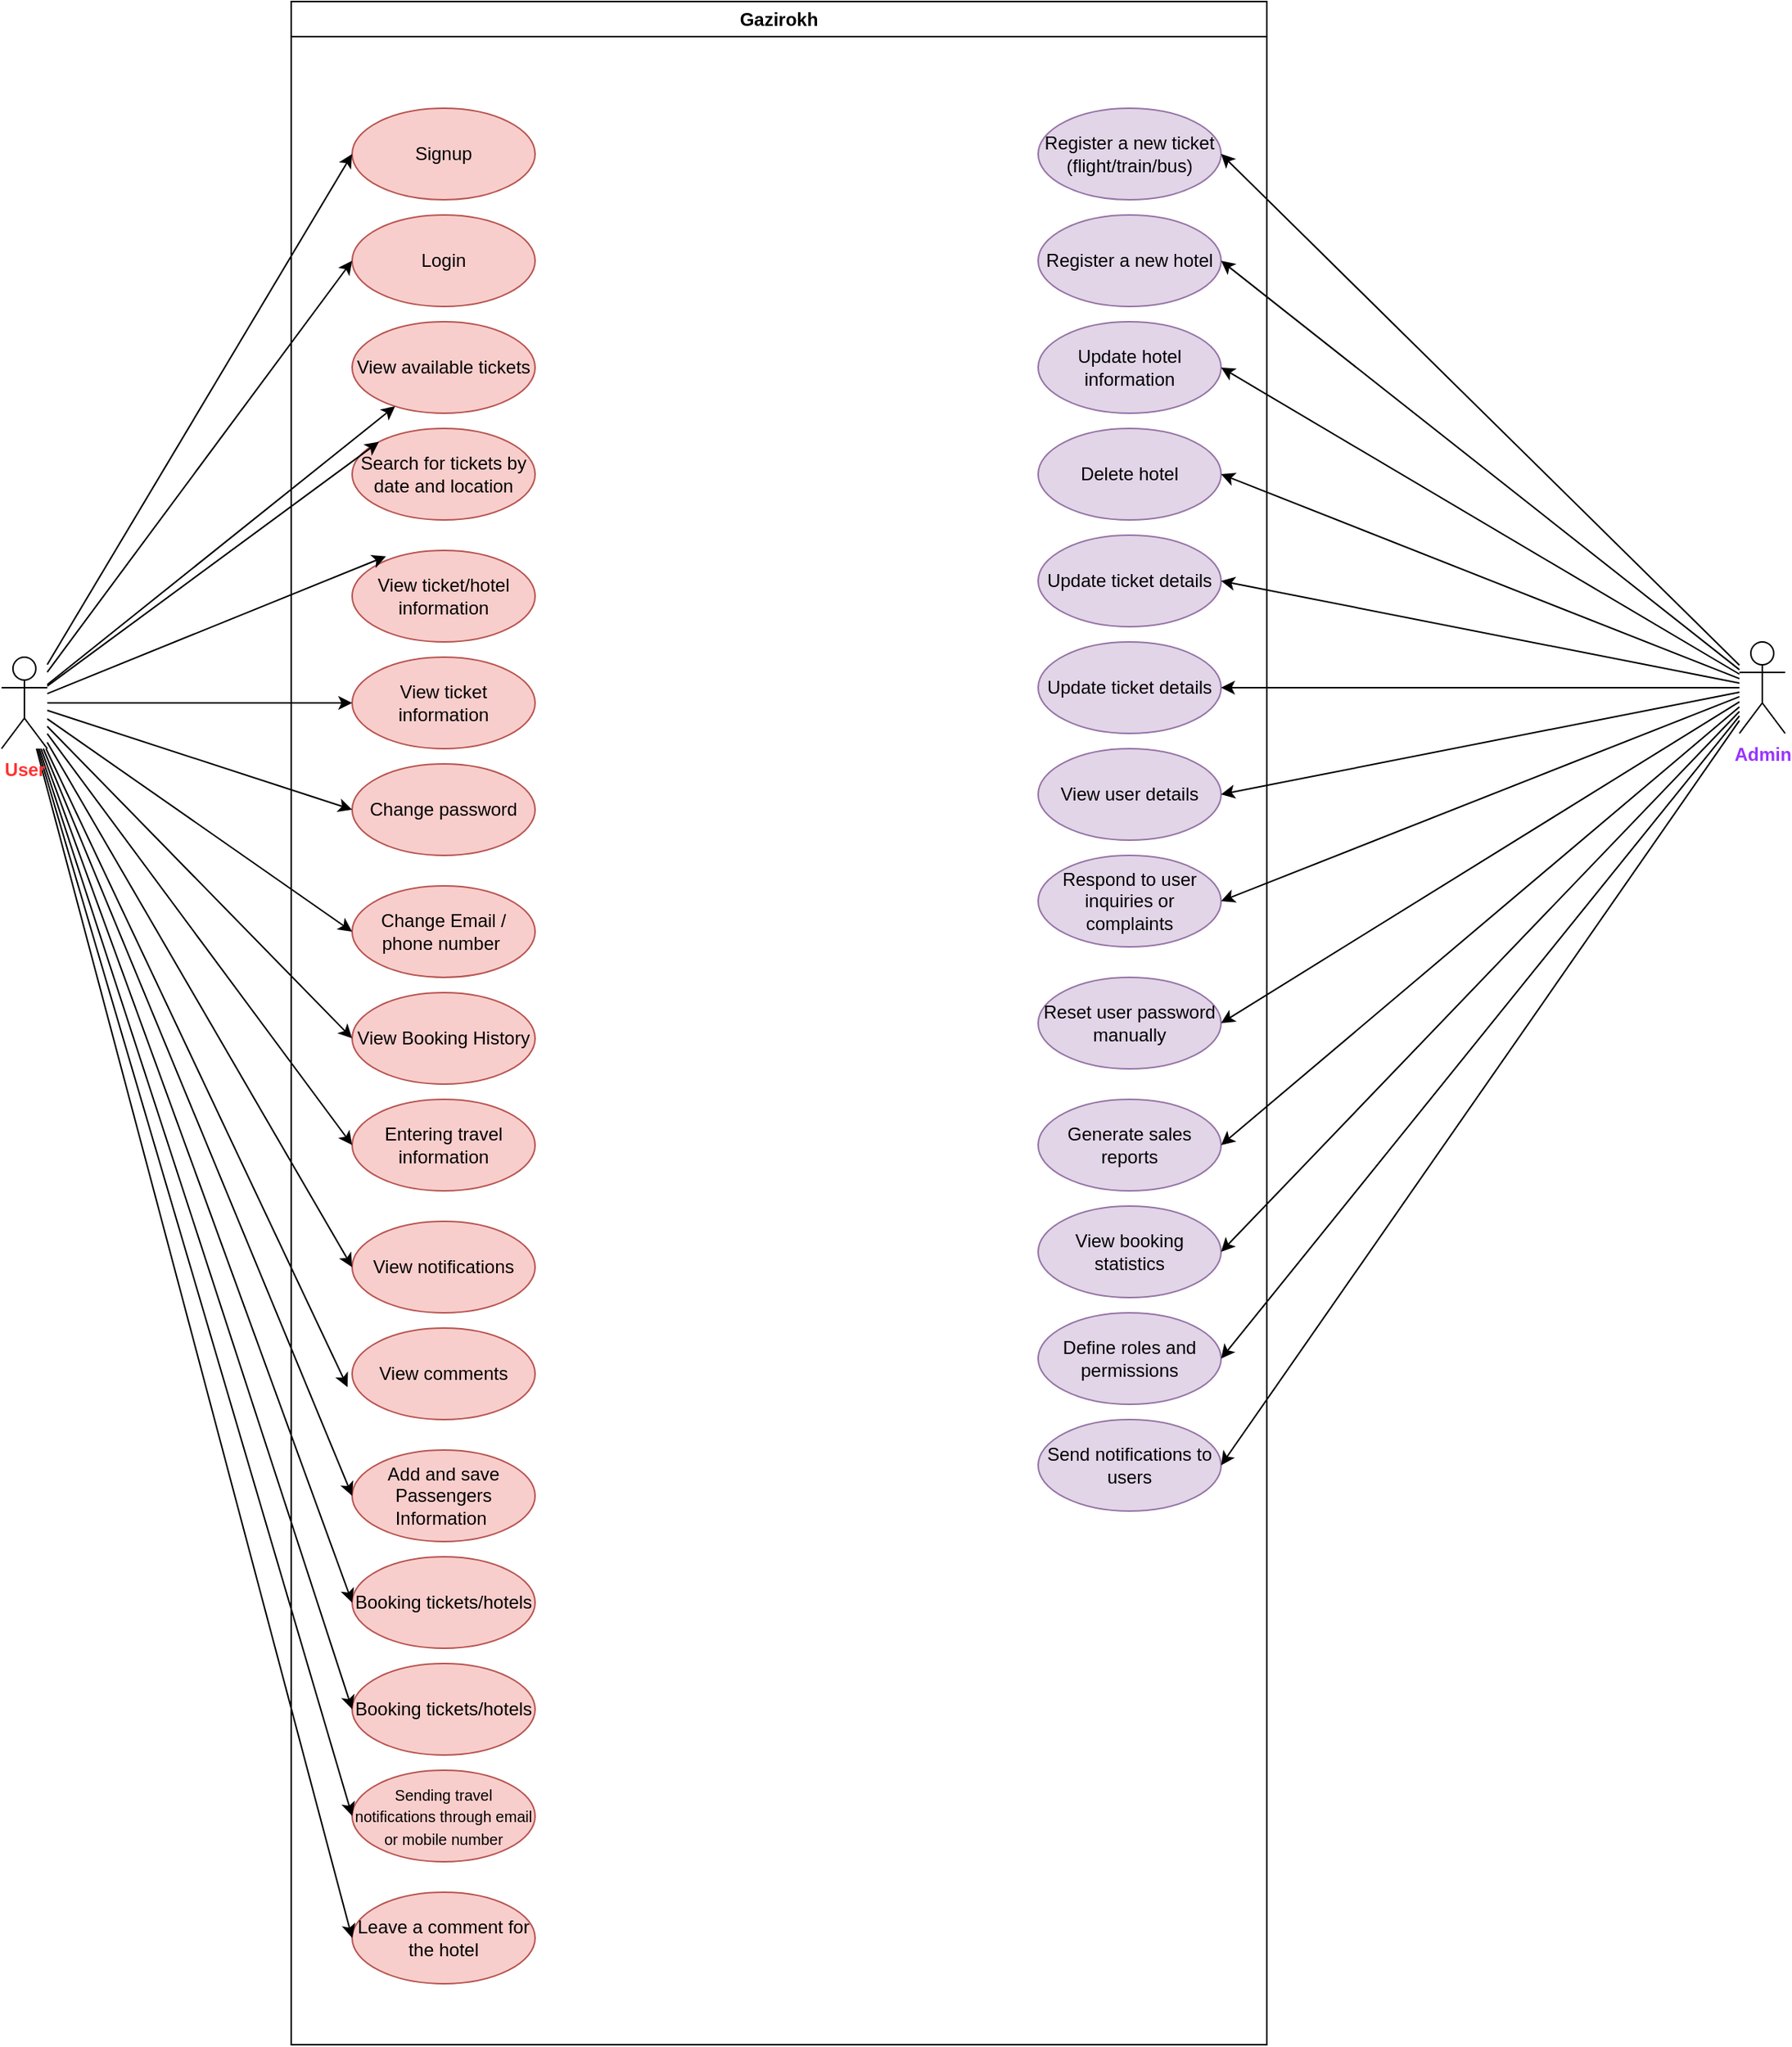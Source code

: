 <mxfile>
    <diagram id="uGr6pqzSf5wmqq4ymq9U" name="Page-1">
        <mxGraphModel dx="434" dy="376" grid="1" gridSize="10" guides="1" tooltips="1" connect="1" arrows="1" fold="1" page="1" pageScale="1" pageWidth="10000" pageHeight="10000" math="0" shadow="0">
            <root>
                <mxCell id="0"/>
                <mxCell id="1" parent="0"/>
                <mxCell id="2" value="Gazirokh" style="swimlane;whiteSpace=wrap;html=1;" parent="1" vertex="1">
                    <mxGeometry x="220" y="60" width="640" height="1340" as="geometry"/>
                </mxCell>
                <mxCell id="4" value="Signup" style="ellipse;whiteSpace=wrap;html=1;fillColor=#f8cecc;strokeColor=#b85450;" parent="2" vertex="1">
                    <mxGeometry x="40" y="70" width="120" height="60" as="geometry"/>
                </mxCell>
                <mxCell id="6" value="Login" style="ellipse;whiteSpace=wrap;html=1;fillColor=#f8cecc;strokeColor=#b85450;" parent="2" vertex="1">
                    <mxGeometry x="40" y="140" width="120" height="60" as="geometry"/>
                </mxCell>
                <mxCell id="7" value="View available tickets" style="ellipse;whiteSpace=wrap;html=1;fillColor=#f8cecc;strokeColor=#b85450;" parent="2" vertex="1">
                    <mxGeometry x="40" y="210" width="120" height="60" as="geometry"/>
                </mxCell>
                <mxCell id="8" value="Search for tickets by date and location" style="ellipse;whiteSpace=wrap;html=1;fillColor=#f8cecc;strokeColor=#b85450;" parent="2" vertex="1">
                    <mxGeometry x="40" y="280" width="120" height="60" as="geometry"/>
                </mxCell>
                <mxCell id="9" value="View ticket/hotel information" style="ellipse;whiteSpace=wrap;html=1;fillColor=#f8cecc;strokeColor=#b85450;" parent="2" vertex="1">
                    <mxGeometry x="40" y="360" width="120" height="60" as="geometry"/>
                </mxCell>
                <mxCell id="23" value="Change password" style="ellipse;whiteSpace=wrap;html=1;fillColor=#f8cecc;strokeColor=#b85450;" parent="2" vertex="1">
                    <mxGeometry x="40" y="500" width="120" height="60" as="geometry"/>
                </mxCell>
                <mxCell id="24" value="Change Email / phone number&amp;nbsp;" style="ellipse;whiteSpace=wrap;html=1;fillColor=#f8cecc;strokeColor=#b85450;" parent="2" vertex="1">
                    <mxGeometry x="40" y="580" width="120" height="60" as="geometry"/>
                </mxCell>
                <mxCell id="25" value="Add and save Passengers Information&amp;nbsp;" style="ellipse;whiteSpace=wrap;html=1;fillColor=#f8cecc;strokeColor=#b85450;" parent="2" vertex="1">
                    <mxGeometry x="40" y="950" width="120" height="60" as="geometry"/>
                </mxCell>
                <mxCell id="26" value="Booking tickets/hotels" style="ellipse;whiteSpace=wrap;html=1;fillColor=#f8cecc;strokeColor=#b85450;" parent="2" vertex="1">
                    <mxGeometry x="40" y="1020" width="120" height="60" as="geometry"/>
                </mxCell>
                <mxCell id="27" value="Booking tickets/hotels" style="ellipse;whiteSpace=wrap;html=1;fillColor=#f8cecc;strokeColor=#b85450;" parent="2" vertex="1">
                    <mxGeometry x="40" y="1090" width="120" height="60" as="geometry"/>
                </mxCell>
                <mxCell id="28" value="View ticket information" style="ellipse;whiteSpace=wrap;html=1;fillColor=#f8cecc;strokeColor=#b85450;" parent="2" vertex="1">
                    <mxGeometry x="40" y="430" width="120" height="60" as="geometry"/>
                </mxCell>
                <mxCell id="29" value="&lt;font style=&quot;font-size: 10px;&quot;&gt;Sending travel notifications through email or mobile number&lt;/font&gt;" style="ellipse;whiteSpace=wrap;html=1;fillColor=#f8cecc;strokeColor=#b85450;" parent="2" vertex="1">
                    <mxGeometry x="40" y="1160" width="120" height="60" as="geometry"/>
                </mxCell>
                <mxCell id="41" value="&lt;font&gt;Leave a comment for the hotel&lt;/font&gt;" style="ellipse;whiteSpace=wrap;html=1;fillColor=#f8cecc;strokeColor=#b85450;" parent="2" vertex="1">
                    <mxGeometry x="40" y="1240" width="120" height="60" as="geometry"/>
                </mxCell>
                <mxCell id="43" value="&lt;font&gt;View comments&lt;/font&gt;" style="ellipse;whiteSpace=wrap;html=1;fillColor=#f8cecc;strokeColor=#b85450;" parent="2" vertex="1">
                    <mxGeometry x="40" y="870" width="120" height="60" as="geometry"/>
                </mxCell>
                <mxCell id="45" value="&lt;font&gt;View notifications&lt;/font&gt;" style="ellipse;whiteSpace=wrap;html=1;fillColor=#f8cecc;strokeColor=#b85450;" parent="2" vertex="1">
                    <mxGeometry x="40" y="800" width="120" height="60" as="geometry"/>
                </mxCell>
                <mxCell id="47" value="&lt;font&gt;Entering travel information&lt;/font&gt;" style="ellipse;whiteSpace=wrap;html=1;fillColor=#f8cecc;strokeColor=#b85450;" parent="2" vertex="1">
                    <mxGeometry x="40" y="720" width="120" height="60" as="geometry"/>
                </mxCell>
                <mxCell id="69" value="Register a new ticket&lt;div&gt;(flight/train/bus)&lt;/div&gt;" style="ellipse;whiteSpace=wrap;html=1;fillColor=#e1d5e7;strokeColor=#9673a6;" parent="2" vertex="1">
                    <mxGeometry x="490" y="70" width="120" height="60" as="geometry"/>
                </mxCell>
                <mxCell id="70" value="Register a new hotel" style="ellipse;whiteSpace=wrap;html=1;fillColor=#e1d5e7;strokeColor=#9673a6;" parent="2" vertex="1">
                    <mxGeometry x="490" y="140" width="120" height="60" as="geometry"/>
                </mxCell>
                <mxCell id="73" value="Update hotel information" style="ellipse;whiteSpace=wrap;html=1;fillColor=#e1d5e7;strokeColor=#9673a6;" vertex="1" parent="2">
                    <mxGeometry x="490" y="210" width="120" height="60" as="geometry"/>
                </mxCell>
                <mxCell id="75" value="Delete hotel" style="ellipse;whiteSpace=wrap;html=1;fillColor=#e1d5e7;strokeColor=#9673a6;" vertex="1" parent="2">
                    <mxGeometry x="490" y="280" width="120" height="60" as="geometry"/>
                </mxCell>
                <mxCell id="77" value="Update ticket details" style="ellipse;whiteSpace=wrap;html=1;fillColor=#e1d5e7;strokeColor=#9673a6;" vertex="1" parent="2">
                    <mxGeometry x="490" y="350" width="120" height="60" as="geometry"/>
                </mxCell>
                <mxCell id="79" value="Update ticket details" style="ellipse;whiteSpace=wrap;html=1;fillColor=#e1d5e7;strokeColor=#9673a6;" vertex="1" parent="2">
                    <mxGeometry x="490" y="420" width="120" height="60" as="geometry"/>
                </mxCell>
                <mxCell id="81" value="View user details" style="ellipse;whiteSpace=wrap;html=1;fillColor=#e1d5e7;strokeColor=#9673a6;" vertex="1" parent="2">
                    <mxGeometry x="490" y="490" width="120" height="60" as="geometry"/>
                </mxCell>
                <mxCell id="83" value="Respond to user inquiries or complaints" style="ellipse;whiteSpace=wrap;html=1;fillColor=#e1d5e7;strokeColor=#9673a6;" vertex="1" parent="2">
                    <mxGeometry x="490" y="560" width="120" height="60" as="geometry"/>
                </mxCell>
                <mxCell id="85" value="Reset user password manually" style="ellipse;whiteSpace=wrap;html=1;fillColor=#e1d5e7;strokeColor=#9673a6;" vertex="1" parent="2">
                    <mxGeometry x="490" y="640" width="120" height="60" as="geometry"/>
                </mxCell>
                <mxCell id="87" value="Generate sales reports" style="ellipse;whiteSpace=wrap;html=1;fillColor=#e1d5e7;strokeColor=#9673a6;" vertex="1" parent="2">
                    <mxGeometry x="490" y="720" width="120" height="60" as="geometry"/>
                </mxCell>
                <mxCell id="89" value="View booking statistics" style="ellipse;whiteSpace=wrap;html=1;fillColor=#e1d5e7;strokeColor=#9673a6;" vertex="1" parent="2">
                    <mxGeometry x="490" y="790" width="120" height="60" as="geometry"/>
                </mxCell>
                <mxCell id="91" value="Define roles and permissions" style="ellipse;whiteSpace=wrap;html=1;fillColor=#e1d5e7;strokeColor=#9673a6;" vertex="1" parent="2">
                    <mxGeometry x="490" y="860" width="120" height="60" as="geometry"/>
                </mxCell>
                <mxCell id="93" value="Send notifications to users" style="ellipse;whiteSpace=wrap;html=1;fillColor=#e1d5e7;strokeColor=#9673a6;" vertex="1" parent="2">
                    <mxGeometry x="490" y="930" width="120" height="60" as="geometry"/>
                </mxCell>
                <mxCell id="95" value="View Booking History" style="ellipse;whiteSpace=wrap;html=1;fillColor=#f8cecc;strokeColor=#b85450;" vertex="1" parent="2">
                    <mxGeometry x="40" y="650" width="120" height="60" as="geometry"/>
                </mxCell>
                <mxCell id="18" style="edgeStyle=none;html=1;entryX=0;entryY=0.5;entryDx=0;entryDy=0;" parent="1" source="5" target="4" edge="1">
                    <mxGeometry relative="1" as="geometry"/>
                </mxCell>
                <mxCell id="19" style="edgeStyle=none;html=1;entryX=0;entryY=0.5;entryDx=0;entryDy=0;" parent="1" source="5" target="6" edge="1">
                    <mxGeometry relative="1" as="geometry"/>
                </mxCell>
                <mxCell id="20" style="edgeStyle=none;html=1;" parent="1" source="5" target="7" edge="1">
                    <mxGeometry relative="1" as="geometry"/>
                </mxCell>
                <mxCell id="21" style="edgeStyle=none;html=1;entryX=0;entryY=0;entryDx=0;entryDy=0;" parent="1" source="5" target="8" edge="1">
                    <mxGeometry relative="1" as="geometry"/>
                </mxCell>
                <mxCell id="30" style="edgeStyle=none;html=1;entryX=0;entryY=0.5;entryDx=0;entryDy=0;" parent="1" source="5" target="28" edge="1">
                    <mxGeometry relative="1" as="geometry"/>
                </mxCell>
                <mxCell id="34" style="edgeStyle=none;html=1;entryX=0;entryY=0.5;entryDx=0;entryDy=0;" parent="1" source="5" target="23" edge="1">
                    <mxGeometry relative="1" as="geometry"/>
                </mxCell>
                <mxCell id="35" style="edgeStyle=none;html=1;entryX=0;entryY=0.5;entryDx=0;entryDy=0;" parent="1" source="5" target="24" edge="1">
                    <mxGeometry relative="1" as="geometry"/>
                </mxCell>
                <mxCell id="96" style="edgeStyle=none;html=1;entryX=0;entryY=0.5;entryDx=0;entryDy=0;" edge="1" parent="1" source="5" target="95">
                    <mxGeometry relative="1" as="geometry"/>
                </mxCell>
                <mxCell id="97" style="edgeStyle=none;html=1;entryX=0;entryY=0.5;entryDx=0;entryDy=0;" edge="1" parent="1" source="5" target="47">
                    <mxGeometry relative="1" as="geometry"/>
                </mxCell>
                <mxCell id="98" style="edgeStyle=none;html=1;entryX=0;entryY=0.5;entryDx=0;entryDy=0;" edge="1" parent="1" source="5" target="45">
                    <mxGeometry relative="1" as="geometry"/>
                </mxCell>
                <mxCell id="100" style="edgeStyle=none;html=1;entryX=0;entryY=0.5;entryDx=0;entryDy=0;" edge="1" parent="1" source="5" target="25">
                    <mxGeometry relative="1" as="geometry"/>
                </mxCell>
                <mxCell id="101" style="edgeStyle=none;html=1;entryX=0;entryY=0.5;entryDx=0;entryDy=0;" edge="1" parent="1" source="5" target="26">
                    <mxGeometry relative="1" as="geometry"/>
                </mxCell>
                <mxCell id="102" style="edgeStyle=none;html=1;entryX=0;entryY=0.5;entryDx=0;entryDy=0;" edge="1" parent="1" source="5" target="27">
                    <mxGeometry relative="1" as="geometry"/>
                </mxCell>
                <mxCell id="103" style="edgeStyle=none;html=1;entryX=0;entryY=0.5;entryDx=0;entryDy=0;" edge="1" parent="1" source="5" target="29">
                    <mxGeometry relative="1" as="geometry"/>
                </mxCell>
                <mxCell id="104" style="edgeStyle=none;html=1;entryX=0;entryY=0.5;entryDx=0;entryDy=0;" edge="1" parent="1" source="5" target="41">
                    <mxGeometry relative="1" as="geometry"/>
                </mxCell>
                <mxCell id="5" value="&lt;b&gt;&lt;font style=&quot;color: rgb(255, 51, 51);&quot;&gt;User&lt;/font&gt;&lt;/b&gt;&lt;div&gt;&lt;br&gt;&lt;/div&gt;" style="shape=umlActor;verticalLabelPosition=bottom;verticalAlign=top;html=1;" parent="1" vertex="1">
                    <mxGeometry x="30" y="490" width="30" height="60" as="geometry"/>
                </mxCell>
                <mxCell id="22" style="edgeStyle=none;html=1;entryX=0.185;entryY=0.064;entryDx=0;entryDy=0;entryPerimeter=0;" parent="1" source="5" target="9" edge="1">
                    <mxGeometry relative="1" as="geometry"/>
                </mxCell>
                <mxCell id="71" style="edgeStyle=none;html=1;entryX=1;entryY=0.5;entryDx=0;entryDy=0;" parent="1" source="49" target="69" edge="1">
                    <mxGeometry relative="1" as="geometry"/>
                </mxCell>
                <mxCell id="72" style="edgeStyle=none;html=1;entryX=1;entryY=0.5;entryDx=0;entryDy=0;" parent="1" source="49" target="70" edge="1">
                    <mxGeometry relative="1" as="geometry"/>
                </mxCell>
                <mxCell id="74" style="edgeStyle=none;html=1;entryX=1;entryY=0.5;entryDx=0;entryDy=0;" edge="1" parent="1" source="49" target="73">
                    <mxGeometry relative="1" as="geometry"/>
                </mxCell>
                <mxCell id="76" style="edgeStyle=none;html=1;entryX=1;entryY=0.5;entryDx=0;entryDy=0;" edge="1" parent="1" source="49" target="75">
                    <mxGeometry relative="1" as="geometry"/>
                </mxCell>
                <mxCell id="78" style="edgeStyle=none;html=1;entryX=1;entryY=0.5;entryDx=0;entryDy=0;" edge="1" parent="1" source="49" target="77">
                    <mxGeometry relative="1" as="geometry"/>
                </mxCell>
                <mxCell id="80" style="edgeStyle=none;html=1;entryX=1;entryY=0.5;entryDx=0;entryDy=0;" edge="1" parent="1" source="49" target="79">
                    <mxGeometry relative="1" as="geometry"/>
                </mxCell>
                <mxCell id="82" style="edgeStyle=none;html=1;entryX=1;entryY=0.5;entryDx=0;entryDy=0;" edge="1" parent="1" source="49" target="81">
                    <mxGeometry relative="1" as="geometry"/>
                </mxCell>
                <mxCell id="84" style="edgeStyle=none;html=1;entryX=1;entryY=0.5;entryDx=0;entryDy=0;" edge="1" parent="1" source="49" target="83">
                    <mxGeometry relative="1" as="geometry"/>
                </mxCell>
                <mxCell id="86" style="edgeStyle=none;html=1;entryX=1;entryY=0.5;entryDx=0;entryDy=0;" edge="1" parent="1" source="49" target="85">
                    <mxGeometry relative="1" as="geometry"/>
                </mxCell>
                <mxCell id="88" style="edgeStyle=none;html=1;entryX=1;entryY=0.5;entryDx=0;entryDy=0;" edge="1" parent="1" source="49" target="87">
                    <mxGeometry relative="1" as="geometry"/>
                </mxCell>
                <mxCell id="90" style="edgeStyle=none;html=1;entryX=1;entryY=0.5;entryDx=0;entryDy=0;" edge="1" parent="1" source="49" target="89">
                    <mxGeometry relative="1" as="geometry"/>
                </mxCell>
                <mxCell id="92" style="edgeStyle=none;html=1;entryX=1;entryY=0.5;entryDx=0;entryDy=0;" edge="1" parent="1" source="49" target="91">
                    <mxGeometry relative="1" as="geometry"/>
                </mxCell>
                <mxCell id="94" style="edgeStyle=none;html=1;entryX=1;entryY=0.5;entryDx=0;entryDy=0;" edge="1" parent="1" source="49" target="93">
                    <mxGeometry relative="1" as="geometry"/>
                </mxCell>
                <mxCell id="49" value="&lt;b&gt;&lt;font style=&quot;color: rgb(153, 51, 255);&quot;&gt;Admin&lt;/font&gt;&lt;/b&gt;" style="shape=umlActor;verticalLabelPosition=bottom;verticalAlign=top;html=1;" parent="1" vertex="1">
                    <mxGeometry x="1170" y="480" width="30" height="60" as="geometry"/>
                </mxCell>
                <mxCell id="99" style="edgeStyle=none;html=1;entryX=-0.025;entryY=0.645;entryDx=0;entryDy=0;entryPerimeter=0;" edge="1" parent="1" source="5" target="43">
                    <mxGeometry relative="1" as="geometry"/>
                </mxCell>
            </root>
        </mxGraphModel>
    </diagram>
</mxfile>
